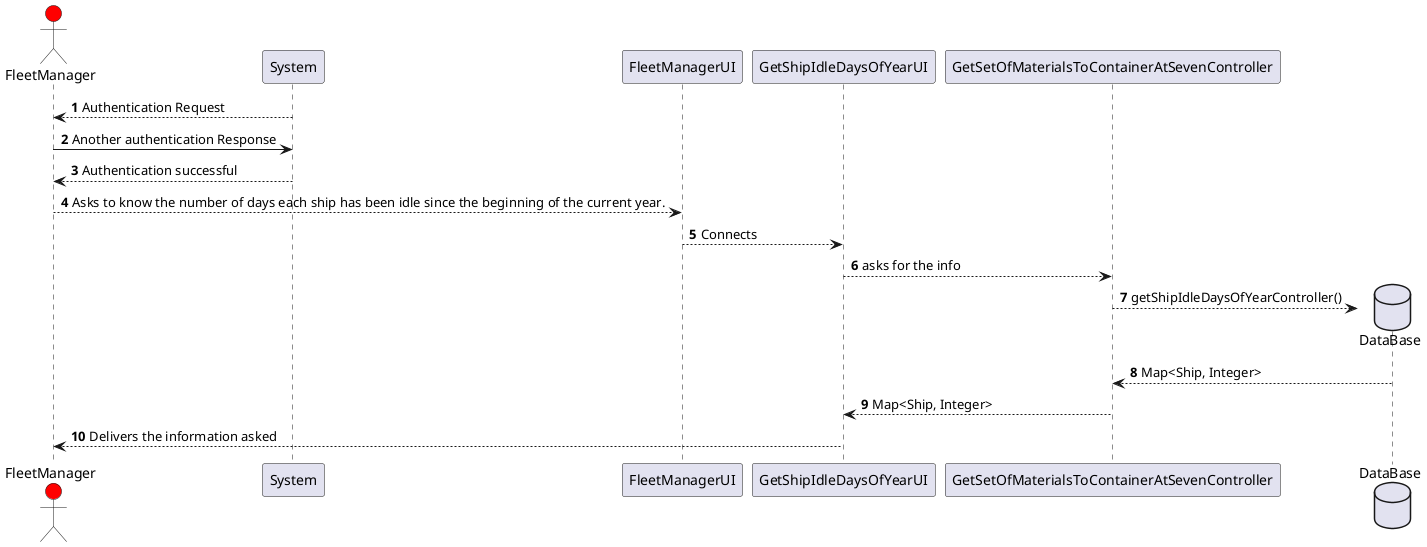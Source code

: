 @startuml

autonumber

actor FleetManager #red

System --> FleetManager: Authentication Request
FleetManager -> System : Another authentication Response
System --> FleetManager : Authentication successful
FleetManager --> FleetManagerUI : Asks to know the number of days each ship has been idle since the beginning of the current year.
FleetManagerUI --> GetShipIdleDaysOfYearUI : Connects
GetShipIdleDaysOfYearUI --> GetSetOfMaterialsToContainerAtSevenController : asks for the info
database       "DataBase"              as db
GetSetOfMaterialsToContainerAtSevenController --> db** : getShipIdleDaysOfYearController()
db --> GetSetOfMaterialsToContainerAtSevenController : Map<Ship, Integer>
GetSetOfMaterialsToContainerAtSevenController --> GetShipIdleDaysOfYearUI : Map<Ship, Integer>
GetShipIdleDaysOfYearUI --> FleetManager : Delivers the information asked

@enduml